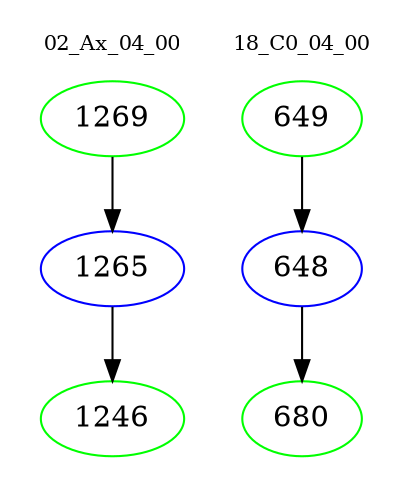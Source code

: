 digraph{
subgraph cluster_0 {
color = white
label = "02_Ax_04_00";
fontsize=10;
T0_1269 [label="1269", color="green"]
T0_1269 -> T0_1265 [color="black"]
T0_1265 [label="1265", color="blue"]
T0_1265 -> T0_1246 [color="black"]
T0_1246 [label="1246", color="green"]
}
subgraph cluster_1 {
color = white
label = "18_C0_04_00";
fontsize=10;
T1_649 [label="649", color="green"]
T1_649 -> T1_648 [color="black"]
T1_648 [label="648", color="blue"]
T1_648 -> T1_680 [color="black"]
T1_680 [label="680", color="green"]
}
}
